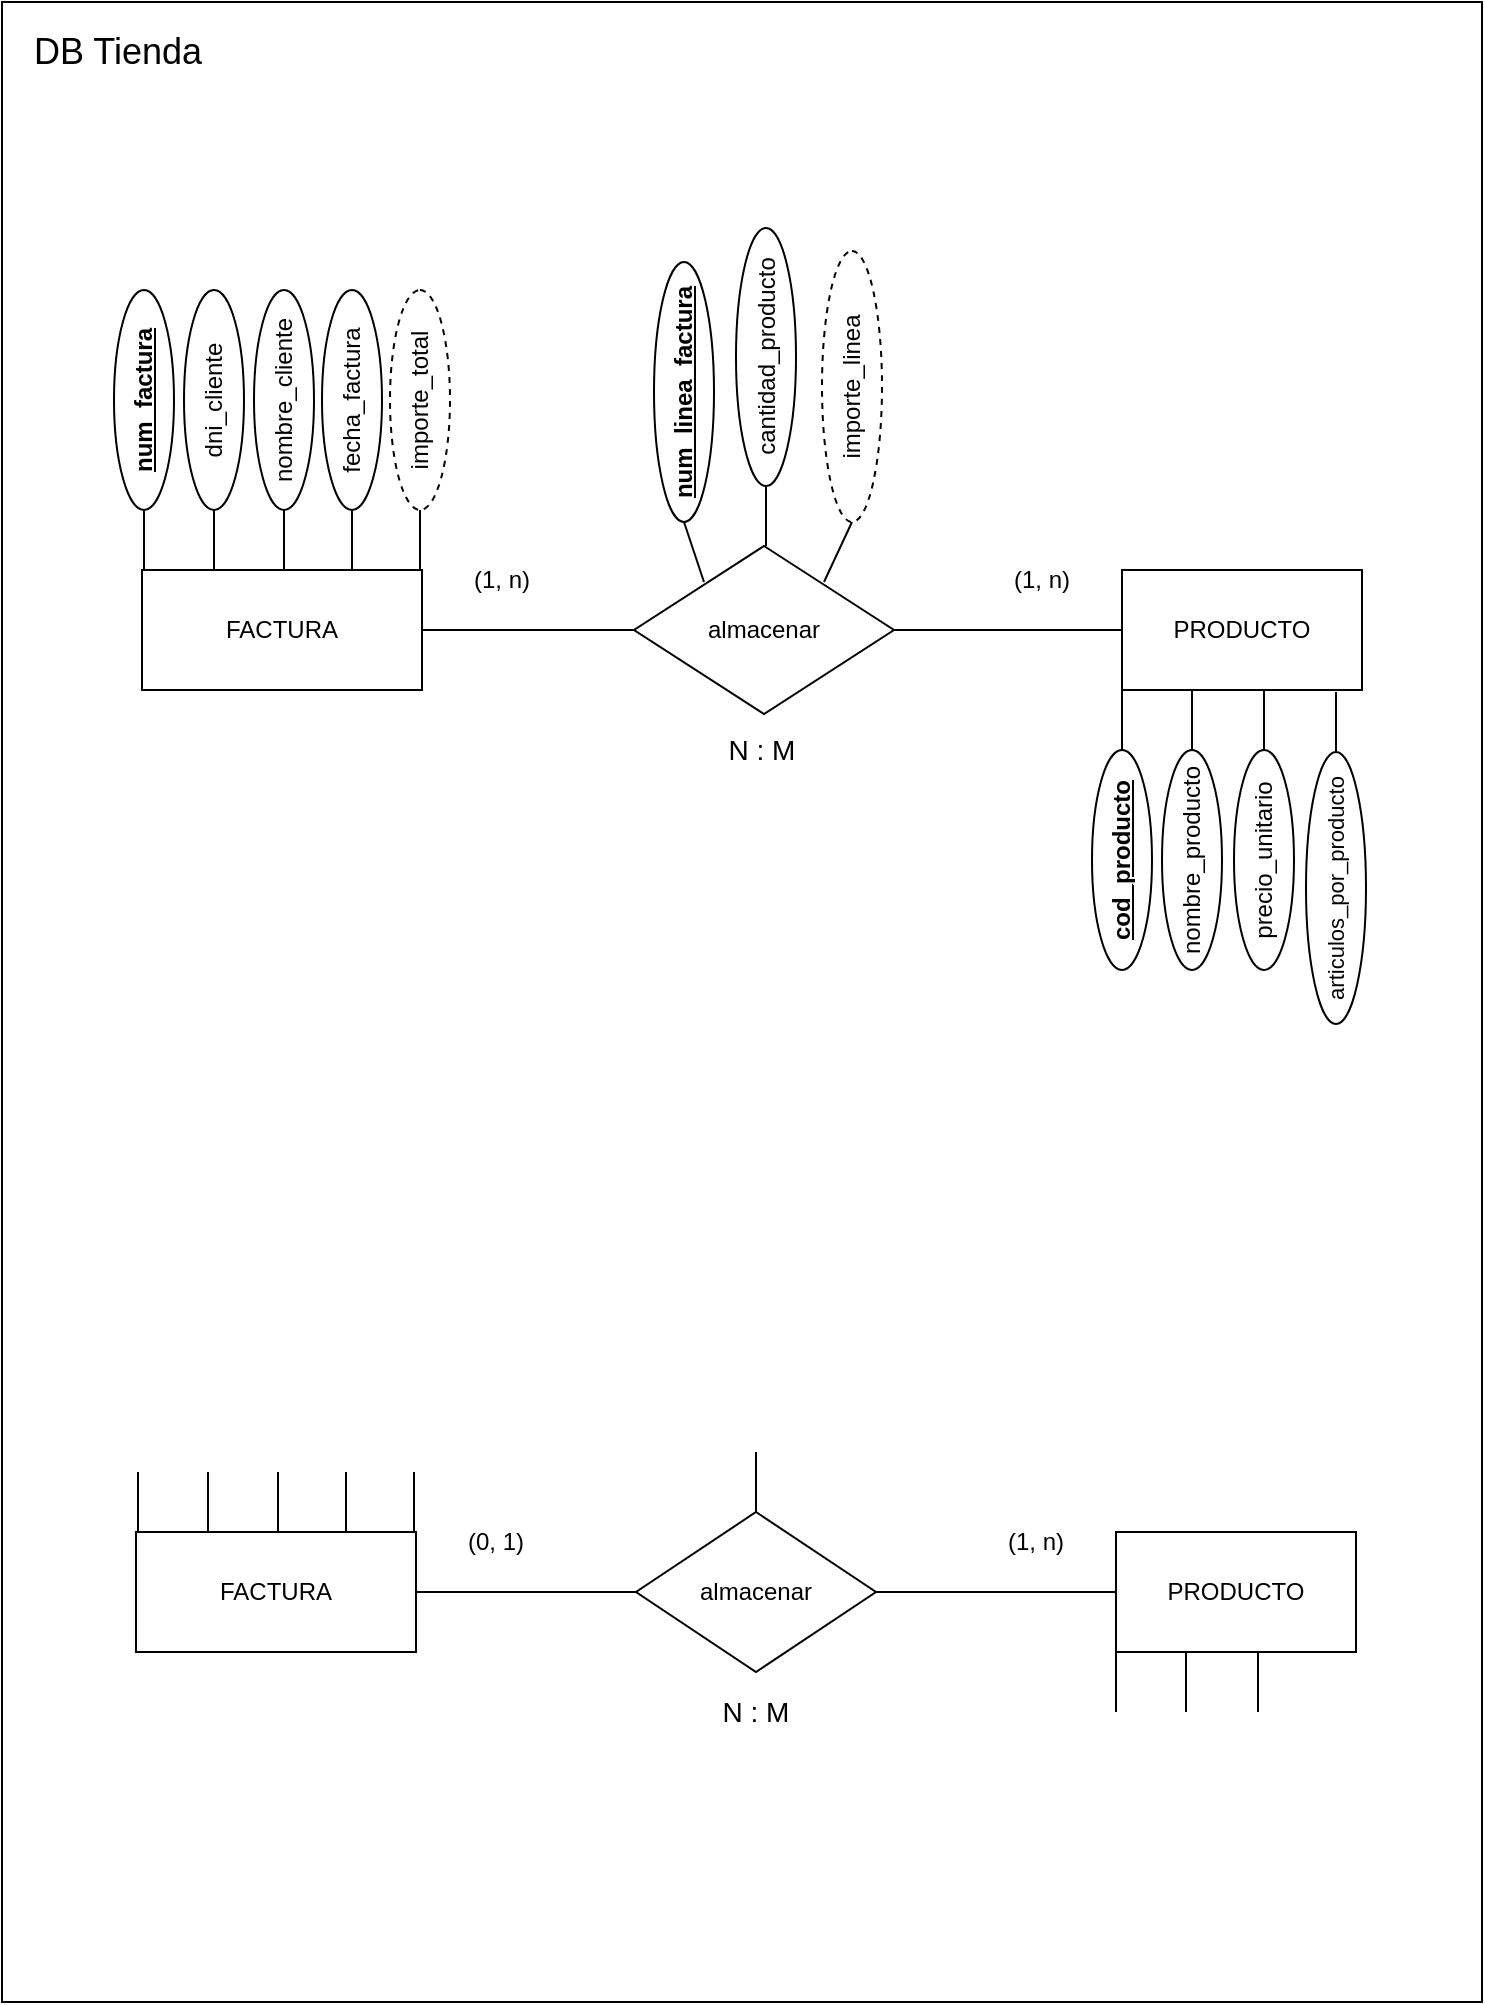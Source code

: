 <mxfile version="24.8.4">
  <diagram name="Página-1" id="0LtnSC1S1MljCSVt5p4q">
    <mxGraphModel dx="954" dy="574" grid="1" gridSize="10" guides="1" tooltips="1" connect="0" arrows="1" fold="1" page="1" pageScale="1" pageWidth="827" pageHeight="1169" math="0" shadow="0">
      <root>
        <mxCell id="0" />
        <mxCell id="1" parent="0" />
        <mxCell id="zIQO2QtqG7fg5_mSGysL-1" value="" style="rounded=0;whiteSpace=wrap;html=1;" parent="1" vertex="1">
          <mxGeometry x="44" y="80" width="740" height="1000" as="geometry" />
        </mxCell>
        <mxCell id="zIQO2QtqG7fg5_mSGysL-7" style="edgeStyle=orthogonalEdgeStyle;rounded=0;orthogonalLoop=1;jettySize=auto;html=1;entryX=0;entryY=0.5;entryDx=0;entryDy=0;endArrow=none;endFill=0;" parent="1" source="zIQO2QtqG7fg5_mSGysL-2" target="zIQO2QtqG7fg5_mSGysL-4" edge="1">
          <mxGeometry relative="1" as="geometry" />
        </mxCell>
        <mxCell id="zIQO2QtqG7fg5_mSGysL-2" value="FACTURA" style="rounded=0;whiteSpace=wrap;html=1;" parent="1" vertex="1">
          <mxGeometry x="114" y="364" width="140" height="60" as="geometry" />
        </mxCell>
        <mxCell id="zIQO2QtqG7fg5_mSGysL-3" value="PRODUCTO" style="rounded=0;whiteSpace=wrap;html=1;" parent="1" vertex="1">
          <mxGeometry x="604" y="364" width="120" height="60" as="geometry" />
        </mxCell>
        <mxCell id="zIQO2QtqG7fg5_mSGysL-9" style="edgeStyle=orthogonalEdgeStyle;rounded=0;orthogonalLoop=1;jettySize=auto;html=1;entryX=0;entryY=0.5;entryDx=0;entryDy=0;endArrow=none;endFill=0;" parent="1" source="zIQO2QtqG7fg5_mSGysL-4" target="zIQO2QtqG7fg5_mSGysL-3" edge="1">
          <mxGeometry relative="1" as="geometry" />
        </mxCell>
        <mxCell id="zIQO2QtqG7fg5_mSGysL-4" value="almacenar" style="rhombus;whiteSpace=wrap;html=1;rounded=0;" parent="1" vertex="1">
          <mxGeometry x="360" y="352" width="130" height="84" as="geometry" />
        </mxCell>
        <mxCell id="zIQO2QtqG7fg5_mSGysL-14" value="" style="endArrow=none;html=1;rounded=0;entryX=0;entryY=0.5;entryDx=0;entryDy=0;" parent="1" target="zIQO2QtqG7fg5_mSGysL-15" edge="1">
          <mxGeometry width="50" height="50" relative="1" as="geometry">
            <mxPoint x="115" y="364" as="sourcePoint" />
            <mxPoint x="115" y="339" as="targetPoint" />
          </mxGeometry>
        </mxCell>
        <mxCell id="zIQO2QtqG7fg5_mSGysL-15" value="&lt;b&gt;&lt;u&gt;num_factura&lt;/u&gt;&lt;/b&gt;" style="ellipse;whiteSpace=wrap;html=1;rotation=-90;" parent="1" vertex="1">
          <mxGeometry x="60" y="264" width="110" height="30" as="geometry" />
        </mxCell>
        <mxCell id="zIQO2QtqG7fg5_mSGysL-16" value="" style="endArrow=none;html=1;rounded=0;entryX=0;entryY=0.5;entryDx=0;entryDy=0;" parent="1" edge="1">
          <mxGeometry width="50" height="50" relative="1" as="geometry">
            <mxPoint x="150" y="364" as="sourcePoint" />
            <mxPoint x="150" y="334" as="targetPoint" />
          </mxGeometry>
        </mxCell>
        <mxCell id="zIQO2QtqG7fg5_mSGysL-17" value="dni_cliente" style="ellipse;whiteSpace=wrap;html=1;rotation=-90;" parent="1" vertex="1">
          <mxGeometry x="95" y="264" width="110" height="30" as="geometry" />
        </mxCell>
        <mxCell id="zIQO2QtqG7fg5_mSGysL-18" value="" style="endArrow=none;html=1;rounded=0;entryX=0;entryY=0.5;entryDx=0;entryDy=0;" parent="1" target="zIQO2QtqG7fg5_mSGysL-19" edge="1">
          <mxGeometry width="50" height="50" relative="1" as="geometry">
            <mxPoint x="185" y="364" as="sourcePoint" />
            <mxPoint x="185" y="339" as="targetPoint" />
          </mxGeometry>
        </mxCell>
        <mxCell id="zIQO2QtqG7fg5_mSGysL-19" value="nombre_cliente" style="ellipse;whiteSpace=wrap;html=1;rotation=-90;" parent="1" vertex="1">
          <mxGeometry x="130" y="264" width="110" height="30" as="geometry" />
        </mxCell>
        <mxCell id="zIQO2QtqG7fg5_mSGysL-20" value="" style="endArrow=none;html=1;rounded=0;entryX=0;entryY=0.5;entryDx=0;entryDy=0;" parent="1" target="zIQO2QtqG7fg5_mSGysL-21" edge="1">
          <mxGeometry width="50" height="50" relative="1" as="geometry">
            <mxPoint x="219" y="364" as="sourcePoint" />
            <mxPoint x="219" y="339" as="targetPoint" />
          </mxGeometry>
        </mxCell>
        <mxCell id="zIQO2QtqG7fg5_mSGysL-21" value="fecha_factura" style="ellipse;whiteSpace=wrap;html=1;rotation=-90;" parent="1" vertex="1">
          <mxGeometry x="164" y="264" width="110" height="30" as="geometry" />
        </mxCell>
        <mxCell id="zIQO2QtqG7fg5_mSGysL-23" value="" style="endArrow=none;html=1;rounded=0;entryX=0;entryY=0.5;entryDx=0;entryDy=0;" parent="1" target="zIQO2QtqG7fg5_mSGysL-24" edge="1">
          <mxGeometry width="50" height="50" relative="1" as="geometry">
            <mxPoint x="253" y="364" as="sourcePoint" />
            <mxPoint x="253" y="339" as="targetPoint" />
          </mxGeometry>
        </mxCell>
        <mxCell id="zIQO2QtqG7fg5_mSGysL-24" value="importe_total" style="ellipse;whiteSpace=wrap;html=1;rotation=-90;dashed=1;" parent="1" vertex="1">
          <mxGeometry x="198" y="264" width="110" height="30" as="geometry" />
        </mxCell>
        <mxCell id="zIQO2QtqG7fg5_mSGysL-27" value="" style="endArrow=none;html=1;rounded=0;entryX=0;entryY=0.5;entryDx=0;entryDy=0;" parent="1" edge="1">
          <mxGeometry width="50" height="50" relative="1" as="geometry">
            <mxPoint x="604" y="454" as="sourcePoint" />
            <mxPoint x="604" y="424" as="targetPoint" />
          </mxGeometry>
        </mxCell>
        <mxCell id="zIQO2QtqG7fg5_mSGysL-28" value="&lt;b&gt;&lt;u&gt;cod_producto&lt;/u&gt;&lt;/b&gt;" style="ellipse;whiteSpace=wrap;html=1;rotation=-90;" parent="1" vertex="1">
          <mxGeometry x="549" y="494" width="110" height="30" as="geometry" />
        </mxCell>
        <mxCell id="zIQO2QtqG7fg5_mSGysL-29" value="" style="endArrow=none;html=1;rounded=0;entryX=0;entryY=0.5;entryDx=0;entryDy=0;" parent="1" edge="1">
          <mxGeometry width="50" height="50" relative="1" as="geometry">
            <mxPoint x="639" y="454" as="sourcePoint" />
            <mxPoint x="639" y="424" as="targetPoint" />
          </mxGeometry>
        </mxCell>
        <mxCell id="zIQO2QtqG7fg5_mSGysL-30" value="nombre_producto" style="ellipse;whiteSpace=wrap;html=1;rotation=-90;" parent="1" vertex="1">
          <mxGeometry x="584" y="494" width="110" height="30" as="geometry" />
        </mxCell>
        <mxCell id="zIQO2QtqG7fg5_mSGysL-31" value="" style="endArrow=none;html=1;rounded=0;entryX=0;entryY=0.5;entryDx=0;entryDy=0;" parent="1" edge="1">
          <mxGeometry width="50" height="50" relative="1" as="geometry">
            <mxPoint x="675" y="454" as="sourcePoint" />
            <mxPoint x="675" y="424" as="targetPoint" />
          </mxGeometry>
        </mxCell>
        <mxCell id="zIQO2QtqG7fg5_mSGysL-32" value="precio_unitario" style="ellipse;whiteSpace=wrap;html=1;rotation=-90;" parent="1" vertex="1">
          <mxGeometry x="620" y="494" width="110" height="30" as="geometry" />
        </mxCell>
        <mxCell id="zIQO2QtqG7fg5_mSGysL-33" value="&lt;font style=&quot;font-size: 14px;&quot;&gt;N : M&lt;/font&gt;" style="text;html=1;align=center;verticalAlign=middle;whiteSpace=wrap;rounded=0;" parent="1" vertex="1">
          <mxGeometry x="389" y="434" width="70" height="40" as="geometry" />
        </mxCell>
        <mxCell id="zIQO2QtqG7fg5_mSGysL-34" value="(1, n)" style="text;html=1;align=center;verticalAlign=middle;whiteSpace=wrap;rounded=0;" parent="1" vertex="1">
          <mxGeometry x="264" y="354" width="60" height="30" as="geometry" />
        </mxCell>
        <mxCell id="zIQO2QtqG7fg5_mSGysL-35" value="(1, n)" style="text;html=1;align=center;verticalAlign=middle;whiteSpace=wrap;rounded=0;" parent="1" vertex="1">
          <mxGeometry x="534" y="354" width="60" height="30" as="geometry" />
        </mxCell>
        <mxCell id="zIQO2QtqG7fg5_mSGysL-36" style="edgeStyle=orthogonalEdgeStyle;rounded=0;orthogonalLoop=1;jettySize=auto;html=1;entryX=0;entryY=0.5;entryDx=0;entryDy=0;endArrow=none;endFill=0;" parent="1" source="zIQO2QtqG7fg5_mSGysL-37" target="zIQO2QtqG7fg5_mSGysL-40" edge="1">
          <mxGeometry relative="1" as="geometry" />
        </mxCell>
        <mxCell id="zIQO2QtqG7fg5_mSGysL-37" value="FACTURA" style="rounded=0;whiteSpace=wrap;html=1;" parent="1" vertex="1">
          <mxGeometry x="111" y="845" width="140" height="60" as="geometry" />
        </mxCell>
        <mxCell id="zIQO2QtqG7fg5_mSGysL-38" value="PRODUCTO" style="rounded=0;whiteSpace=wrap;html=1;" parent="1" vertex="1">
          <mxGeometry x="601" y="845" width="120" height="60" as="geometry" />
        </mxCell>
        <mxCell id="zIQO2QtqG7fg5_mSGysL-39" style="edgeStyle=orthogonalEdgeStyle;rounded=0;orthogonalLoop=1;jettySize=auto;html=1;entryX=0;entryY=0.5;entryDx=0;entryDy=0;endArrow=none;endFill=0;" parent="1" source="zIQO2QtqG7fg5_mSGysL-40" target="zIQO2QtqG7fg5_mSGysL-38" edge="1">
          <mxGeometry relative="1" as="geometry" />
        </mxCell>
        <mxCell id="zIQO2QtqG7fg5_mSGysL-40" value="almacenar" style="rhombus;whiteSpace=wrap;html=1;rounded=0;" parent="1" vertex="1">
          <mxGeometry x="361" y="835" width="120" height="80" as="geometry" />
        </mxCell>
        <mxCell id="zIQO2QtqG7fg5_mSGysL-41" value="" style="endArrow=none;html=1;rounded=0;entryX=0;entryY=0.5;entryDx=0;entryDy=0;" parent="1" edge="1">
          <mxGeometry width="50" height="50" relative="1" as="geometry">
            <mxPoint x="421" y="835" as="sourcePoint" />
            <mxPoint x="421" y="805" as="targetPoint" />
          </mxGeometry>
        </mxCell>
        <mxCell id="zIQO2QtqG7fg5_mSGysL-43" value="" style="endArrow=none;html=1;rounded=0;entryX=0;entryY=0.5;entryDx=0;entryDy=0;" parent="1" edge="1">
          <mxGeometry width="50" height="50" relative="1" as="geometry">
            <mxPoint x="112" y="845" as="sourcePoint" />
            <mxPoint x="112" y="815" as="targetPoint" />
          </mxGeometry>
        </mxCell>
        <mxCell id="zIQO2QtqG7fg5_mSGysL-45" value="" style="endArrow=none;html=1;rounded=0;entryX=0;entryY=0.5;entryDx=0;entryDy=0;" parent="1" edge="1">
          <mxGeometry width="50" height="50" relative="1" as="geometry">
            <mxPoint x="147" y="845" as="sourcePoint" />
            <mxPoint x="147" y="815" as="targetPoint" />
          </mxGeometry>
        </mxCell>
        <mxCell id="zIQO2QtqG7fg5_mSGysL-47" value="" style="endArrow=none;html=1;rounded=0;entryX=0;entryY=0.5;entryDx=0;entryDy=0;" parent="1" edge="1">
          <mxGeometry width="50" height="50" relative="1" as="geometry">
            <mxPoint x="182" y="845" as="sourcePoint" />
            <mxPoint x="182" y="815" as="targetPoint" />
          </mxGeometry>
        </mxCell>
        <mxCell id="zIQO2QtqG7fg5_mSGysL-49" value="" style="endArrow=none;html=1;rounded=0;entryX=0;entryY=0.5;entryDx=0;entryDy=0;" parent="1" edge="1">
          <mxGeometry width="50" height="50" relative="1" as="geometry">
            <mxPoint x="216" y="845" as="sourcePoint" />
            <mxPoint x="216" y="815" as="targetPoint" />
          </mxGeometry>
        </mxCell>
        <mxCell id="zIQO2QtqG7fg5_mSGysL-51" value="" style="endArrow=none;html=1;rounded=0;entryX=0;entryY=0.5;entryDx=0;entryDy=0;" parent="1" edge="1">
          <mxGeometry width="50" height="50" relative="1" as="geometry">
            <mxPoint x="250" y="845" as="sourcePoint" />
            <mxPoint x="250" y="815" as="targetPoint" />
          </mxGeometry>
        </mxCell>
        <mxCell id="zIQO2QtqG7fg5_mSGysL-53" value="" style="endArrow=none;html=1;rounded=0;entryX=0;entryY=0.5;entryDx=0;entryDy=0;" parent="1" edge="1">
          <mxGeometry width="50" height="50" relative="1" as="geometry">
            <mxPoint x="601" y="935" as="sourcePoint" />
            <mxPoint x="601" y="905" as="targetPoint" />
          </mxGeometry>
        </mxCell>
        <mxCell id="zIQO2QtqG7fg5_mSGysL-55" value="" style="endArrow=none;html=1;rounded=0;entryX=0;entryY=0.5;entryDx=0;entryDy=0;" parent="1" edge="1">
          <mxGeometry width="50" height="50" relative="1" as="geometry">
            <mxPoint x="636" y="935" as="sourcePoint" />
            <mxPoint x="636" y="905" as="targetPoint" />
          </mxGeometry>
        </mxCell>
        <mxCell id="zIQO2QtqG7fg5_mSGysL-57" value="" style="endArrow=none;html=1;rounded=0;entryX=0;entryY=0.5;entryDx=0;entryDy=0;" parent="1" edge="1">
          <mxGeometry width="50" height="50" relative="1" as="geometry">
            <mxPoint x="672" y="935" as="sourcePoint" />
            <mxPoint x="672" y="905" as="targetPoint" />
          </mxGeometry>
        </mxCell>
        <mxCell id="zIQO2QtqG7fg5_mSGysL-59" value="&lt;font style=&quot;font-size: 14px;&quot;&gt;N : M&lt;/font&gt;" style="text;html=1;align=center;verticalAlign=middle;whiteSpace=wrap;rounded=0;" parent="1" vertex="1">
          <mxGeometry x="386" y="915" width="70" height="40" as="geometry" />
        </mxCell>
        <mxCell id="zIQO2QtqG7fg5_mSGysL-60" value="(0, 1)" style="text;html=1;align=center;verticalAlign=middle;whiteSpace=wrap;rounded=0;" parent="1" vertex="1">
          <mxGeometry x="261" y="835" width="60" height="30" as="geometry" />
        </mxCell>
        <mxCell id="zIQO2QtqG7fg5_mSGysL-61" value="(1, n)" style="text;html=1;align=center;verticalAlign=middle;whiteSpace=wrap;rounded=0;" parent="1" vertex="1">
          <mxGeometry x="531" y="835" width="60" height="30" as="geometry" />
        </mxCell>
        <mxCell id="_AfUfkM7JY_zOvTRJxWH-5" value="&lt;font style=&quot;font-size: 18px;&quot;&gt;DB Tienda&lt;/font&gt;" style="text;html=1;align=center;verticalAlign=middle;whiteSpace=wrap;rounded=0;" parent="1" vertex="1">
          <mxGeometry x="54" y="90" width="96" height="30" as="geometry" />
        </mxCell>
        <mxCell id="_AfUfkM7JY_zOvTRJxWH-6" value="" style="endArrow=none;html=1;rounded=0;entryX=0;entryY=0.5;entryDx=0;entryDy=0;" parent="1" target="_AfUfkM7JY_zOvTRJxWH-7" edge="1">
          <mxGeometry width="50" height="50" relative="1" as="geometry">
            <mxPoint x="395" y="370" as="sourcePoint" />
            <mxPoint x="395" y="345" as="targetPoint" />
          </mxGeometry>
        </mxCell>
        <mxCell id="_AfUfkM7JY_zOvTRJxWH-7" value="&lt;b&gt;&lt;u&gt;num_linea_factura&lt;/u&gt;&lt;/b&gt;" style="ellipse;whiteSpace=wrap;html=1;rotation=-90;" parent="1" vertex="1">
          <mxGeometry x="320" y="260" width="130" height="30" as="geometry" />
        </mxCell>
        <mxCell id="_AfUfkM7JY_zOvTRJxWH-8" value="" style="endArrow=none;html=1;rounded=0;entryX=0;entryY=0.5;entryDx=0;entryDy=0;" parent="1" target="_AfUfkM7JY_zOvTRJxWH-9" edge="1">
          <mxGeometry width="50" height="50" relative="1" as="geometry">
            <mxPoint x="426" y="352" as="sourcePoint" />
            <mxPoint x="426" y="327" as="targetPoint" />
          </mxGeometry>
        </mxCell>
        <mxCell id="_AfUfkM7JY_zOvTRJxWH-9" value="cantidad_producto" style="ellipse;whiteSpace=wrap;html=1;rotation=-90;" parent="1" vertex="1">
          <mxGeometry x="361.5" y="242.5" width="129" height="30" as="geometry" />
        </mxCell>
        <mxCell id="_AfUfkM7JY_zOvTRJxWH-10" value="" style="endArrow=none;html=1;rounded=0;entryX=0;entryY=0.5;entryDx=0;entryDy=0;" parent="1" target="_AfUfkM7JY_zOvTRJxWH-11" edge="1">
          <mxGeometry width="50" height="50" relative="1" as="geometry">
            <mxPoint x="455" y="370" as="sourcePoint" />
            <mxPoint x="455" y="345" as="targetPoint" />
          </mxGeometry>
        </mxCell>
        <mxCell id="_AfUfkM7JY_zOvTRJxWH-11" value="importe_linea" style="ellipse;whiteSpace=wrap;html=1;rotation=-90;dashed=1;" parent="1" vertex="1">
          <mxGeometry x="401.25" y="257.25" width="135.5" height="30" as="geometry" />
        </mxCell>
        <mxCell id="ifiog1y3GqQ29FpL154u-1" value="" style="endArrow=none;html=1;rounded=0;entryX=0;entryY=0.5;entryDx=0;entryDy=0;" edge="1" parent="1">
          <mxGeometry width="50" height="50" relative="1" as="geometry">
            <mxPoint x="711" y="455" as="sourcePoint" />
            <mxPoint x="711" y="425" as="targetPoint" />
          </mxGeometry>
        </mxCell>
        <mxCell id="ifiog1y3GqQ29FpL154u-2" value="&lt;span style=&quot;font-family: Arial; text-align: left; white-space-collapse: preserve; background-color: rgb(255, 255, 255);&quot;&gt;&lt;font style=&quot;font-size: 11px;&quot;&gt;articulos_por_producto&lt;/font&gt;&lt;/span&gt;" style="ellipse;whiteSpace=wrap;html=1;rotation=-90;" vertex="1" parent="1">
          <mxGeometry x="643" y="508" width="136" height="30" as="geometry" />
        </mxCell>
      </root>
    </mxGraphModel>
  </diagram>
</mxfile>

